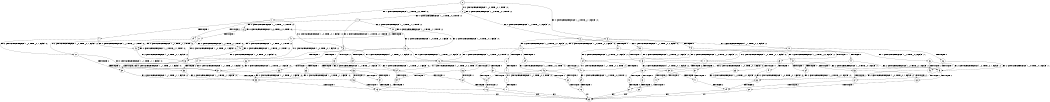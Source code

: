 digraph BCG {
size = "7, 10.5";
center = TRUE;
node [shape = circle];
0 [peripheries = 2];
0 -> 1 [label = "EX !1 !ATOMIC_EXCH_BRANCH (1, +1, TRUE, +0, 2, TRUE) !:0:"];
0 -> 2 [label = "EX !2 !ATOMIC_EXCH_BRANCH (1, +0, TRUE, +0, 1, TRUE) !:0:"];
0 -> 3 [label = "EX !0 !ATOMIC_EXCH_BRANCH (1, +1, TRUE, +1, 1, FALSE) !:0:"];
1 -> 4 [label = "TERMINATE !1"];
1 -> 5 [label = "EX !2 !ATOMIC_EXCH_BRANCH (1, +0, TRUE, +0, 1, FALSE) !:0:"];
1 -> 6 [label = "EX !0 !ATOMIC_EXCH_BRANCH (1, +1, TRUE, +1, 1, TRUE) !:0:"];
2 -> 7 [label = "EX !1 !ATOMIC_EXCH_BRANCH (1, +1, TRUE, +0, 2, TRUE) !:0:"];
2 -> 8 [label = "EX !0 !ATOMIC_EXCH_BRANCH (1, +1, TRUE, +1, 1, FALSE) !:0:"];
2 -> 2 [label = "EX !2 !ATOMIC_EXCH_BRANCH (1, +0, TRUE, +0, 1, TRUE) !:0:"];
3 -> 9 [label = "TERMINATE !0"];
3 -> 10 [label = "EX !1 !ATOMIC_EXCH_BRANCH (1, +1, TRUE, +0, 2, FALSE) !:0:"];
3 -> 11 [label = "EX !2 !ATOMIC_EXCH_BRANCH (1, +0, TRUE, +0, 1, FALSE) !:0:"];
4 -> 12 [label = "EX !2 !ATOMIC_EXCH_BRANCH (1, +0, TRUE, +0, 1, FALSE) !:0:"];
4 -> 13 [label = "EX !0 !ATOMIC_EXCH_BRANCH (1, +1, TRUE, +1, 1, TRUE) !:0:"];
5 -> 14 [label = "TERMINATE !1"];
5 -> 15 [label = "TERMINATE !2"];
5 -> 16 [label = "EX !0 !ATOMIC_EXCH_BRANCH (1, +1, TRUE, +1, 1, FALSE) !:0:"];
6 -> 17 [label = "TERMINATE !1"];
6 -> 18 [label = "EX !2 !ATOMIC_EXCH_BRANCH (1, +0, TRUE, +0, 1, FALSE) !:0:"];
6 -> 6 [label = "EX !0 !ATOMIC_EXCH_BRANCH (1, +1, TRUE, +1, 1, TRUE) !:0:"];
7 -> 19 [label = "TERMINATE !1"];
7 -> 20 [label = "EX !0 !ATOMIC_EXCH_BRANCH (1, +1, TRUE, +1, 1, TRUE) !:0:"];
7 -> 5 [label = "EX !2 !ATOMIC_EXCH_BRANCH (1, +0, TRUE, +0, 1, FALSE) !:0:"];
8 -> 21 [label = "TERMINATE !0"];
8 -> 22 [label = "EX !1 !ATOMIC_EXCH_BRANCH (1, +1, TRUE, +0, 2, FALSE) !:0:"];
8 -> 11 [label = "EX !2 !ATOMIC_EXCH_BRANCH (1, +0, TRUE, +0, 1, FALSE) !:0:"];
9 -> 23 [label = "EX !1 !ATOMIC_EXCH_BRANCH (1, +1, TRUE, +0, 2, FALSE) !:1:"];
9 -> 24 [label = "EX !2 !ATOMIC_EXCH_BRANCH (1, +0, TRUE, +0, 1, FALSE) !:1:"];
10 -> 25 [label = "TERMINATE !1"];
10 -> 26 [label = "TERMINATE !0"];
10 -> 27 [label = "EX !2 !ATOMIC_EXCH_BRANCH (1, +0, TRUE, +0, 1, FALSE) !:0:"];
11 -> 28 [label = "TERMINATE !2"];
11 -> 29 [label = "TERMINATE !0"];
11 -> 16 [label = "EX !1 !ATOMIC_EXCH_BRANCH (1, +1, TRUE, +0, 2, TRUE) !:0:"];
12 -> 30 [label = "TERMINATE !2"];
12 -> 31 [label = "EX !0 !ATOMIC_EXCH_BRANCH (1, +1, TRUE, +1, 1, FALSE) !:0:"];
13 -> 32 [label = "EX !2 !ATOMIC_EXCH_BRANCH (1, +0, TRUE, +0, 1, FALSE) !:0:"];
13 -> 13 [label = "EX !0 !ATOMIC_EXCH_BRANCH (1, +1, TRUE, +1, 1, TRUE) !:0:"];
14 -> 30 [label = "TERMINATE !2"];
14 -> 31 [label = "EX !0 !ATOMIC_EXCH_BRANCH (1, +1, TRUE, +1, 1, FALSE) !:0:"];
15 -> 33 [label = "TERMINATE !1"];
15 -> 34 [label = "EX !0 !ATOMIC_EXCH_BRANCH (1, +1, TRUE, +1, 1, FALSE) !:0:"];
16 -> 35 [label = "TERMINATE !1"];
16 -> 36 [label = "TERMINATE !2"];
16 -> 37 [label = "TERMINATE !0"];
17 -> 32 [label = "EX !2 !ATOMIC_EXCH_BRANCH (1, +0, TRUE, +0, 1, FALSE) !:0:"];
17 -> 13 [label = "EX !0 !ATOMIC_EXCH_BRANCH (1, +1, TRUE, +1, 1, TRUE) !:0:"];
18 -> 38 [label = "TERMINATE !1"];
18 -> 39 [label = "TERMINATE !2"];
18 -> 16 [label = "EX !0 !ATOMIC_EXCH_BRANCH (1, +1, TRUE, +1, 1, FALSE) !:0:"];
19 -> 40 [label = "EX !0 !ATOMIC_EXCH_BRANCH (1, +1, TRUE, +1, 1, TRUE) !:0:"];
19 -> 12 [label = "EX !2 !ATOMIC_EXCH_BRANCH (1, +0, TRUE, +0, 1, FALSE) !:0:"];
20 -> 41 [label = "TERMINATE !1"];
20 -> 18 [label = "EX !2 !ATOMIC_EXCH_BRANCH (1, +0, TRUE, +0, 1, FALSE) !:0:"];
20 -> 20 [label = "EX !0 !ATOMIC_EXCH_BRANCH (1, +1, TRUE, +1, 1, TRUE) !:0:"];
21 -> 42 [label = "EX !1 !ATOMIC_EXCH_BRANCH (1, +1, TRUE, +0, 2, FALSE) !:1:"];
21 -> 24 [label = "EX !2 !ATOMIC_EXCH_BRANCH (1, +0, TRUE, +0, 1, FALSE) !:1:"];
22 -> 43 [label = "TERMINATE !1"];
22 -> 44 [label = "TERMINATE !0"];
22 -> 27 [label = "EX !2 !ATOMIC_EXCH_BRANCH (1, +0, TRUE, +0, 1, FALSE) !:0:"];
23 -> 45 [label = "TERMINATE !1"];
23 -> 46 [label = "EX !2 !ATOMIC_EXCH_BRANCH (1, +0, TRUE, +0, 1, FALSE) !:1:"];
24 -> 47 [label = "TERMINATE !2"];
24 -> 48 [label = "EX !1 !ATOMIC_EXCH_BRANCH (1, +1, TRUE, +0, 2, TRUE) !:1:"];
25 -> 49 [label = "TERMINATE !0"];
25 -> 50 [label = "EX !2 !ATOMIC_EXCH_BRANCH (1, +0, TRUE, +0, 1, FALSE) !:0:"];
26 -> 45 [label = "TERMINATE !1"];
26 -> 46 [label = "EX !2 !ATOMIC_EXCH_BRANCH (1, +0, TRUE, +0, 1, FALSE) !:1:"];
27 -> 51 [label = "TERMINATE !1"];
27 -> 52 [label = "TERMINATE !2"];
27 -> 53 [label = "TERMINATE !0"];
28 -> 54 [label = "TERMINATE !0"];
28 -> 34 [label = "EX !1 !ATOMIC_EXCH_BRANCH (1, +1, TRUE, +0, 2, TRUE) !:0:"];
29 -> 47 [label = "TERMINATE !2"];
29 -> 48 [label = "EX !1 !ATOMIC_EXCH_BRANCH (1, +1, TRUE, +0, 2, TRUE) !:1:"];
30 -> 55 [label = "EX !0 !ATOMIC_EXCH_BRANCH (1, +1, TRUE, +1, 1, FALSE) !:0:"];
31 -> 56 [label = "TERMINATE !2"];
31 -> 57 [label = "TERMINATE !0"];
32 -> 58 [label = "TERMINATE !2"];
32 -> 31 [label = "EX !0 !ATOMIC_EXCH_BRANCH (1, +1, TRUE, +1, 1, FALSE) !:0:"];
33 -> 55 [label = "EX !0 !ATOMIC_EXCH_BRANCH (1, +1, TRUE, +1, 1, FALSE) !:0:"];
34 -> 59 [label = "TERMINATE !1"];
34 -> 60 [label = "TERMINATE !0"];
35 -> 56 [label = "TERMINATE !2"];
35 -> 57 [label = "TERMINATE !0"];
36 -> 59 [label = "TERMINATE !1"];
36 -> 60 [label = "TERMINATE !0"];
37 -> 61 [label = "TERMINATE !1"];
37 -> 62 [label = "TERMINATE !2"];
38 -> 58 [label = "TERMINATE !2"];
38 -> 31 [label = "EX !0 !ATOMIC_EXCH_BRANCH (1, +1, TRUE, +1, 1, FALSE) !:0:"];
39 -> 63 [label = "TERMINATE !1"];
39 -> 34 [label = "EX !0 !ATOMIC_EXCH_BRANCH (1, +1, TRUE, +1, 1, FALSE) !:0:"];
40 -> 32 [label = "EX !2 !ATOMIC_EXCH_BRANCH (1, +0, TRUE, +0, 1, FALSE) !:0:"];
40 -> 40 [label = "EX !0 !ATOMIC_EXCH_BRANCH (1, +1, TRUE, +1, 1, TRUE) !:0:"];
41 -> 32 [label = "EX !2 !ATOMIC_EXCH_BRANCH (1, +0, TRUE, +0, 1, FALSE) !:0:"];
41 -> 40 [label = "EX !0 !ATOMIC_EXCH_BRANCH (1, +1, TRUE, +1, 1, TRUE) !:0:"];
42 -> 64 [label = "TERMINATE !1"];
42 -> 46 [label = "EX !2 !ATOMIC_EXCH_BRANCH (1, +0, TRUE, +0, 1, FALSE) !:1:"];
43 -> 65 [label = "TERMINATE !0"];
43 -> 50 [label = "EX !2 !ATOMIC_EXCH_BRANCH (1, +0, TRUE, +0, 1, FALSE) !:0:"];
44 -> 64 [label = "TERMINATE !1"];
44 -> 46 [label = "EX !2 !ATOMIC_EXCH_BRANCH (1, +0, TRUE, +0, 1, FALSE) !:1:"];
45 -> 66 [label = "EX !2 !ATOMIC_EXCH_BRANCH (1, +0, TRUE, +0, 1, FALSE) !:2:"];
46 -> 67 [label = "TERMINATE !1"];
46 -> 68 [label = "TERMINATE !2"];
47 -> 69 [label = "EX !1 !ATOMIC_EXCH_BRANCH (1, +1, TRUE, +0, 2, TRUE) !:1:"];
48 -> 61 [label = "TERMINATE !1"];
48 -> 62 [label = "TERMINATE !2"];
49 -> 66 [label = "EX !2 !ATOMIC_EXCH_BRANCH (1, +0, TRUE, +0, 1, FALSE) !:2:"];
50 -> 70 [label = "TERMINATE !2"];
50 -> 71 [label = "TERMINATE !0"];
51 -> 70 [label = "TERMINATE !2"];
51 -> 71 [label = "TERMINATE !0"];
52 -> 72 [label = "TERMINATE !1"];
52 -> 73 [label = "TERMINATE !0"];
53 -> 67 [label = "TERMINATE !1"];
53 -> 68 [label = "TERMINATE !2"];
54 -> 74 [label = "EX !1 !ATOMIC_EXCH_BRANCH (1, +1, TRUE, +0, 2, TRUE) !:2:"];
55 -> 75 [label = "TERMINATE !0"];
56 -> 75 [label = "TERMINATE !0"];
57 -> 76 [label = "TERMINATE !2"];
58 -> 55 [label = "EX !0 !ATOMIC_EXCH_BRANCH (1, +1, TRUE, +1, 1, FALSE) !:0:"];
59 -> 75 [label = "TERMINATE !0"];
60 -> 77 [label = "TERMINATE !1"];
61 -> 76 [label = "TERMINATE !2"];
62 -> 78 [label = "TERMINATE !1"];
63 -> 55 [label = "EX !0 !ATOMIC_EXCH_BRANCH (1, +1, TRUE, +1, 1, FALSE) !:0:"];
64 -> 66 [label = "EX !2 !ATOMIC_EXCH_BRANCH (1, +0, TRUE, +0, 1, FALSE) !:2:"];
65 -> 66 [label = "EX !2 !ATOMIC_EXCH_BRANCH (1, +0, TRUE, +0, 1, FALSE) !:2:"];
66 -> 79 [label = "TERMINATE !2"];
67 -> 79 [label = "TERMINATE !2"];
68 -> 80 [label = "TERMINATE !1"];
69 -> 78 [label = "TERMINATE !1"];
70 -> 81 [label = "TERMINATE !0"];
71 -> 79 [label = "TERMINATE !2"];
72 -> 81 [label = "TERMINATE !0"];
73 -> 82 [label = "TERMINATE !1"];
74 -> 77 [label = "TERMINATE !1"];
75 -> 83 [label = "exit"];
76 -> 83 [label = "exit"];
77 -> 83 [label = "exit"];
78 -> 83 [label = "exit"];
79 -> 83 [label = "exit"];
80 -> 83 [label = "exit"];
81 -> 83 [label = "exit"];
82 -> 83 [label = "exit"];
}
